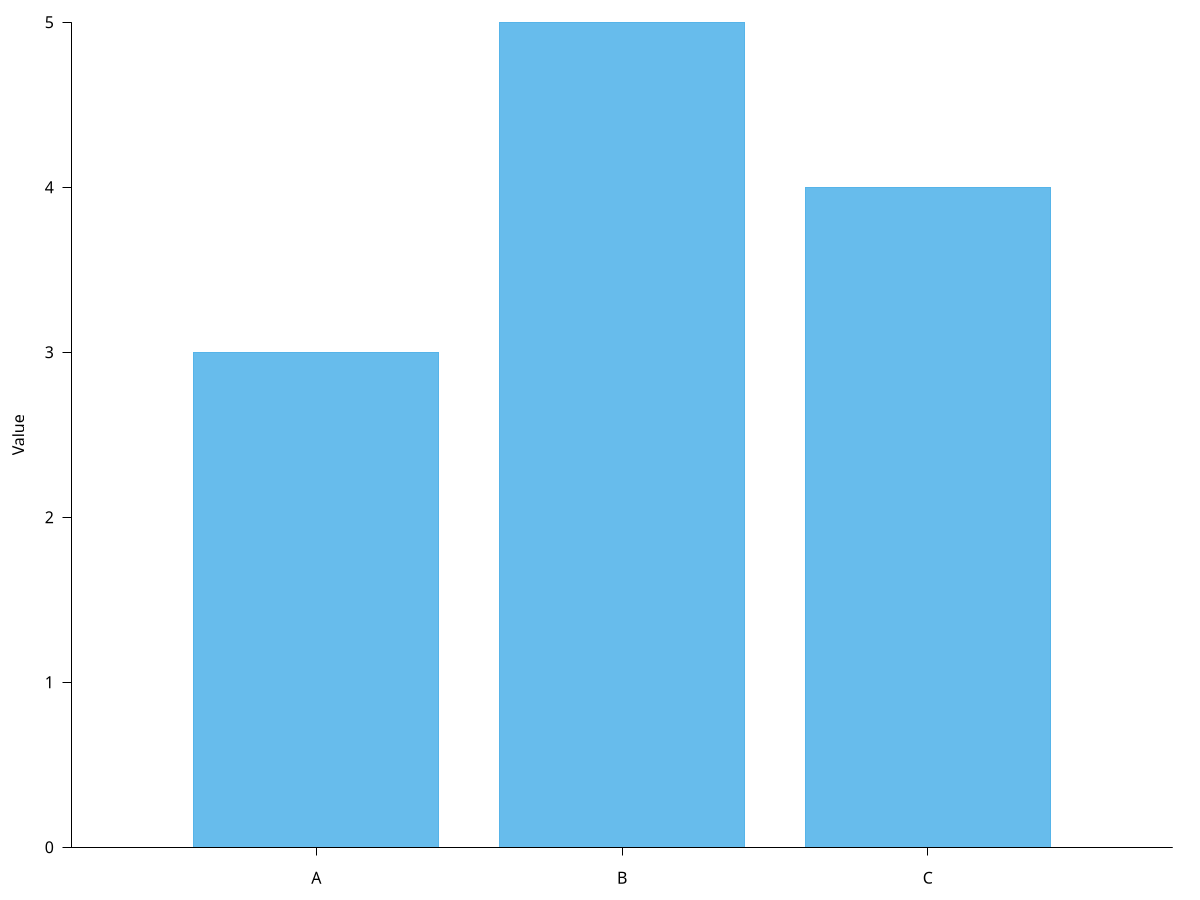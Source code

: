 set terminal pngcairo transparent size 800,800 enhanced font 'Verdana,16'
set output '../../src/fundamental/img/intro.png'
$data << EOD
A 3
B 5
C 4
EOD
unset key
set border 3
set tics out nomirror
set style fill solid 0.9
set yrange [0:5]
set ylabel 'Value'
set boxwidth 0.8
plot $data u 2:xtic(1) with boxes fc '#56B4E9'